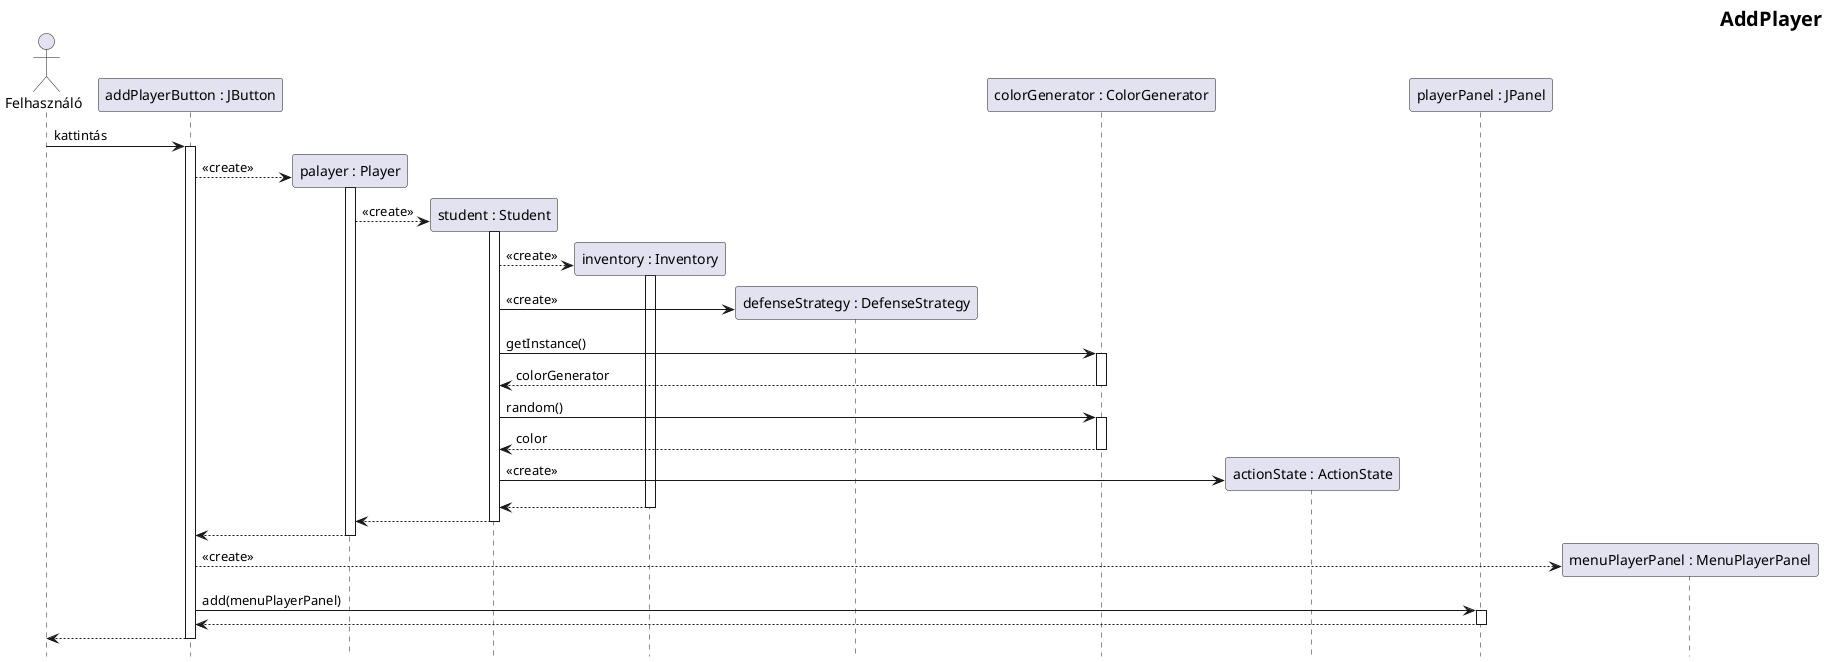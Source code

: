 @startuml AddPlayer 
skinparam headerFontSize 20
skinparam HeaderFontColor #000000
skinparam HeaderFontStyle bold
header AddPlayer
hide footbox

actor p as "Felhasználó"
participant btn as "addPlayerButton : JButton"
p -> btn++ : kattintás
    create player as "palayer : Player"
    btn --> player++ : <<create>>
    create student as "student : Student"
    player --> student++ : <<create>>
        create inventory as "inventory : Inventory"
        student --> inventory++ : <<create>>
        create strategy as "defenseStrategy : DefenseStrategy"
        student -> strategy : <<create>>

participant cg as "colorGenerator : ColorGenerator"
        student -> cg++ : getInstance()
        return colorGenerator

        student -> cg++ : random()
        return color

        create state as "actionState : ActionState"
        student -> state : <<create>>

return 
return 
return 

participant panel as "playerPanel : JPanel"
create menuPanel as "menuPlayerPanel : MenuPlayerPanel"
    btn -->  menuPanel : <<create>> 
    btn -> panel++ : add(menuPlayerPanel)
    return
    
return

@enduml